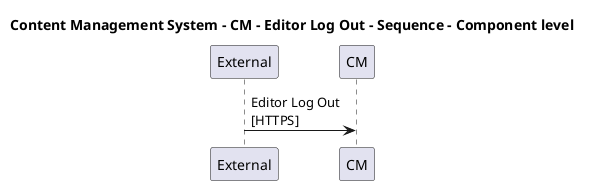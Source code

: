 @startuml

title Content Management System - CM - Editor Log Out - Sequence - Component level

participant "External" as C4InterFlow.SoftwareSystems.ExternalSystem
participant "CM" as ContentManagementSystem.SoftwareSystems.CM

C4InterFlow.SoftwareSystems.ExternalSystem -> ContentManagementSystem.SoftwareSystems.CM : Editor Log Out\n[HTTPS]


@enduml
